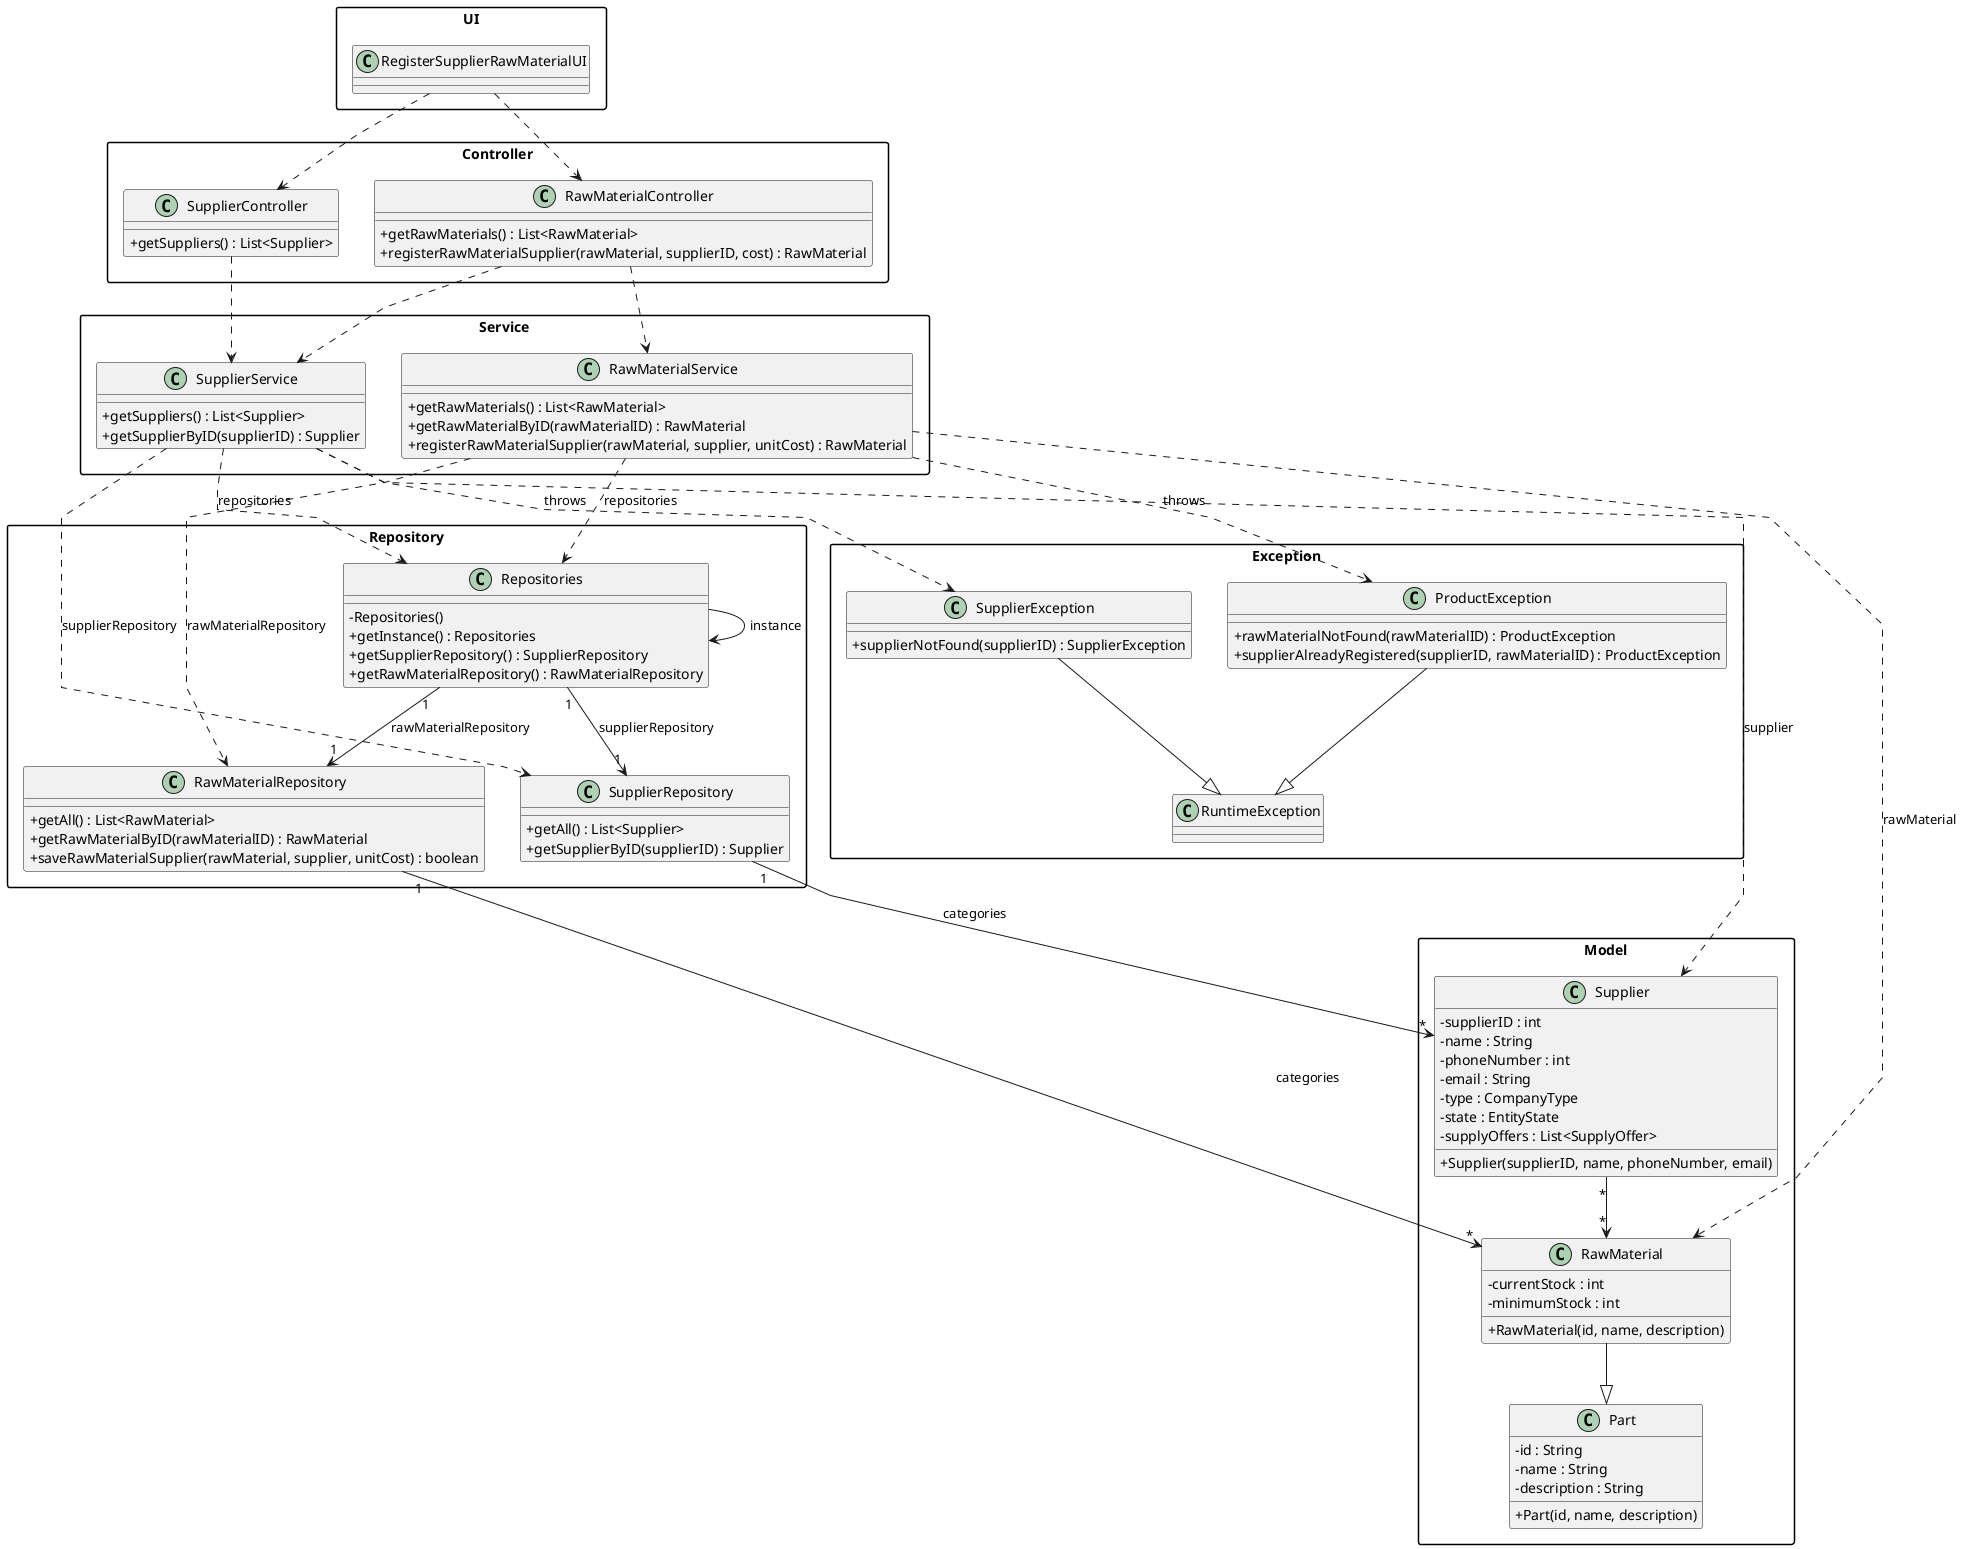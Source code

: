 @startuml
skinparam packageStyle rectangle
skinparam shadowing false
skinparam linetype polyline
skinparam classAttributeIconSize 0

package "UI" {
    class RegisterSupplierRawMaterialUI {
    }
}

package "Controller" {
    class SupplierController {
        +getSuppliers() : List<Supplier>
    }

    class RawMaterialController {
        +getRawMaterials() : List<RawMaterial>
        +registerRawMaterialSupplier(rawMaterial, supplierID, cost) : RawMaterial
    }
}

package "Service" {
    class SupplierService {
        +getSuppliers() : List<Supplier>
        +getSupplierByID(supplierID) : Supplier
    }

    class RawMaterialService {
        +getRawMaterials() : List<RawMaterial>
        +getRawMaterialByID(rawMaterialID) : RawMaterial
        +registerRawMaterialSupplier(rawMaterial, supplier, unitCost) : RawMaterial
    }
}

package "Repository" {
    class Repositories {
        -Repositories()
        +getInstance() : Repositories
        +getSupplierRepository() : SupplierRepository
        +getRawMaterialRepository() : RawMaterialRepository
    }

    class SupplierRepository {
        +getAll() : List<Supplier>
        +getSupplierByID(supplierID) : Supplier
    }

    class RawMaterialRepository {
        +getAll() : List<RawMaterial>
        +getRawMaterialByID(rawMaterialID) : RawMaterial
        +saveRawMaterialSupplier(rawMaterial, supplier, unitCost) : boolean
    }
}

package "Model" {
    class Supplier {
        -supplierID : int
        -name : String
        -phoneNumber : int
        -email : String
        -type : CompanyType
        -state : EntityState
        -supplyOffers : List<SupplyOffer>
        +Supplier(supplierID, name, phoneNumber, email)
    }

    class Part {
        -id : String
        -name : String
        -description : String
        +Part(id, name, description)
    }

    class RawMaterial {
        -currentStock : int
        -minimumStock : int
        +RawMaterial(id, name, description)
    }
}

package "Exception" {
    class SupplierException {
        +supplierNotFound(supplierID) : SupplierException
    }

    class ProductException {
        +rawMaterialNotFound(rawMaterialID) : ProductException
        +supplierAlreadyRegistered(supplierID, rawMaterialID) : ProductException
    }

    class RuntimeException
}

RegisterSupplierRawMaterialUI ..> SupplierController
RegisterSupplierRawMaterialUI ..> RawMaterialController
SupplierController ..> SupplierService
RawMaterialController ..> RawMaterialService
RawMaterialController ..> SupplierService
SupplierService ..> Repositories : repositories
SupplierService ..> SupplierRepository : supplierRepository
SupplierService ..> Supplier : supplier
RawMaterialService ..> Repositories : repositories
RawMaterialService ..> RawMaterialRepository : rawMaterialRepository
RawMaterialService ..> RawMaterial : rawMaterial
Repositories --> Repositories : instance
Repositories "1" --> "1" SupplierRepository : supplierRepository
SupplierRepository "1" --> "*" Supplier : categories
Repositories "1" --> "1" RawMaterialRepository : rawMaterialRepository
RawMaterialRepository "1" --> "*" RawMaterial : categories
RawMaterial --|> Part
Supplier "*" --> "*" RawMaterial
SupplierService ..> SupplierException : throws
SupplierException --|> RuntimeException
RawMaterialService ..> ProductException : throws
ProductException --|> RuntimeException

@enduml
